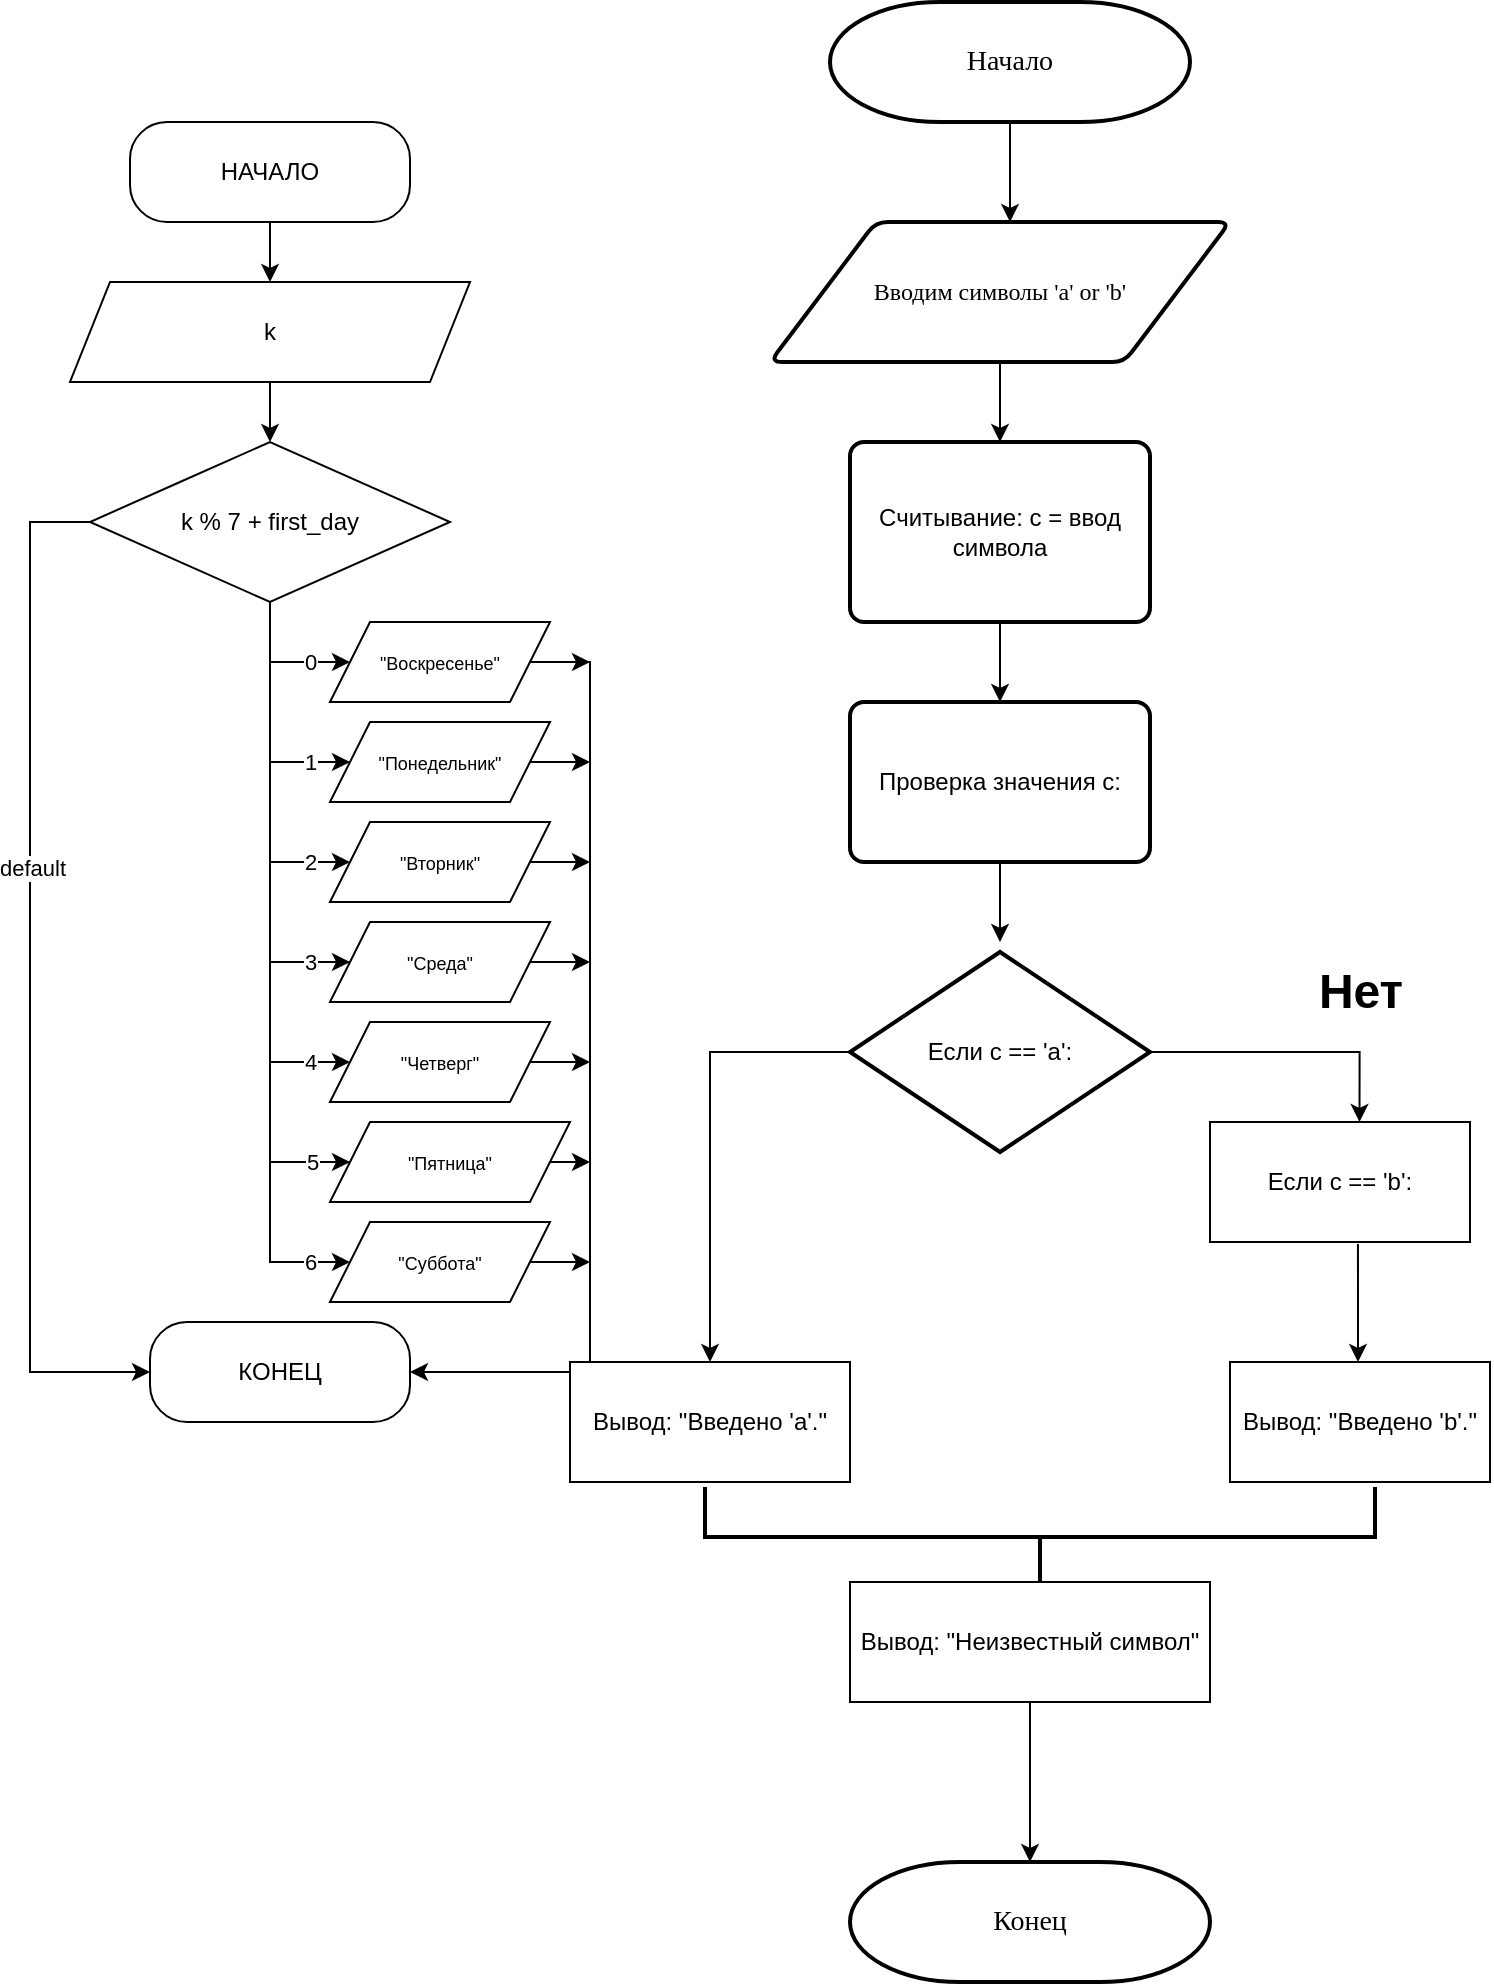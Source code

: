 <mxfile version="24.8.3">
  <diagram name="Страница — 1" id="rMYFsLWV7r7OFdGUvmJx">
    <mxGraphModel dx="1434" dy="767" grid="1" gridSize="10" guides="1" tooltips="1" connect="1" arrows="1" fold="1" page="1" pageScale="1" pageWidth="827" pageHeight="1169" math="0" shadow="0">
      <root>
        <mxCell id="0" />
        <mxCell id="1" parent="0" />
        <mxCell id="znVKHPqZ5MHBt2ElPOe2-1" value="" style="edgeStyle=orthogonalEdgeStyle;rounded=0;orthogonalLoop=1;jettySize=auto;html=1;" edge="1" parent="1" source="znVKHPqZ5MHBt2ElPOe2-2" target="znVKHPqZ5MHBt2ElPOe2-4">
          <mxGeometry relative="1" as="geometry" />
        </mxCell>
        <mxCell id="znVKHPqZ5MHBt2ElPOe2-2" value="НАЧАЛО" style="rounded=1;whiteSpace=wrap;html=1;arcSize=37;" vertex="1" parent="1">
          <mxGeometry x="680" y="210" width="140" height="50" as="geometry" />
        </mxCell>
        <mxCell id="znVKHPqZ5MHBt2ElPOe2-3" value="" style="edgeStyle=orthogonalEdgeStyle;rounded=0;orthogonalLoop=1;jettySize=auto;html=1;" edge="1" parent="1" source="znVKHPqZ5MHBt2ElPOe2-4" target="znVKHPqZ5MHBt2ElPOe2-19">
          <mxGeometry relative="1" as="geometry" />
        </mxCell>
        <mxCell id="znVKHPqZ5MHBt2ElPOe2-4" value="k" style="shape=parallelogram;perimeter=parallelogramPerimeter;whiteSpace=wrap;html=1;fixedSize=1;rounded=1;arcSize=0;" vertex="1" parent="1">
          <mxGeometry x="650" y="290" width="200" height="50" as="geometry" />
        </mxCell>
        <mxCell id="znVKHPqZ5MHBt2ElPOe2-5" style="edgeStyle=orthogonalEdgeStyle;rounded=0;orthogonalLoop=1;jettySize=auto;html=1;entryX=0;entryY=0.5;entryDx=0;entryDy=0;" edge="1" parent="1" source="znVKHPqZ5MHBt2ElPOe2-19" target="znVKHPqZ5MHBt2ElPOe2-22">
          <mxGeometry relative="1" as="geometry">
            <mxPoint x="790" y="480.0" as="targetPoint" />
            <Array as="points">
              <mxPoint x="750" y="480" />
            </Array>
          </mxGeometry>
        </mxCell>
        <mxCell id="znVKHPqZ5MHBt2ElPOe2-6" value="0" style="edgeLabel;html=1;align=center;verticalAlign=middle;resizable=0;points=[];" vertex="1" connectable="0" parent="znVKHPqZ5MHBt2ElPOe2-5">
          <mxGeometry x="0.112" y="-2" relative="1" as="geometry">
            <mxPoint x="11" y="-2" as="offset" />
          </mxGeometry>
        </mxCell>
        <mxCell id="znVKHPqZ5MHBt2ElPOe2-7" style="edgeStyle=orthogonalEdgeStyle;rounded=0;orthogonalLoop=1;jettySize=auto;html=1;entryX=0;entryY=0.5;entryDx=0;entryDy=0;" edge="1" parent="1" source="znVKHPqZ5MHBt2ElPOe2-19" target="znVKHPqZ5MHBt2ElPOe2-24">
          <mxGeometry relative="1" as="geometry">
            <mxPoint x="790" y="530" as="targetPoint" />
            <Array as="points">
              <mxPoint x="750" y="530" />
            </Array>
          </mxGeometry>
        </mxCell>
        <mxCell id="znVKHPqZ5MHBt2ElPOe2-8" value="1" style="edgeLabel;html=1;align=center;verticalAlign=middle;resizable=0;points=[];" vertex="1" connectable="0" parent="znVKHPqZ5MHBt2ElPOe2-7">
          <mxGeometry x="0.499" y="-1" relative="1" as="geometry">
            <mxPoint x="10" y="-1" as="offset" />
          </mxGeometry>
        </mxCell>
        <mxCell id="znVKHPqZ5MHBt2ElPOe2-9" style="edgeStyle=orthogonalEdgeStyle;rounded=0;orthogonalLoop=1;jettySize=auto;html=1;entryX=0;entryY=0.5;entryDx=0;entryDy=0;" edge="1" parent="1" source="znVKHPqZ5MHBt2ElPOe2-19" target="znVKHPqZ5MHBt2ElPOe2-26">
          <mxGeometry relative="1" as="geometry">
            <mxPoint x="790" y="580" as="targetPoint" />
            <Array as="points">
              <mxPoint x="750" y="580" />
            </Array>
          </mxGeometry>
        </mxCell>
        <mxCell id="znVKHPqZ5MHBt2ElPOe2-10" value="2" style="edgeLabel;html=1;align=center;verticalAlign=middle;resizable=0;points=[];" vertex="1" connectable="0" parent="znVKHPqZ5MHBt2ElPOe2-9">
          <mxGeometry x="0.666" relative="1" as="geometry">
            <mxPoint x="8" as="offset" />
          </mxGeometry>
        </mxCell>
        <mxCell id="znVKHPqZ5MHBt2ElPOe2-11" style="edgeStyle=orthogonalEdgeStyle;rounded=0;orthogonalLoop=1;jettySize=auto;html=1;entryX=0;entryY=0.5;entryDx=0;entryDy=0;" edge="1" parent="1" source="znVKHPqZ5MHBt2ElPOe2-19" target="znVKHPqZ5MHBt2ElPOe2-28">
          <mxGeometry relative="1" as="geometry">
            <mxPoint x="790" y="630" as="targetPoint" />
            <Array as="points">
              <mxPoint x="750" y="630" />
            </Array>
          </mxGeometry>
        </mxCell>
        <mxCell id="znVKHPqZ5MHBt2ElPOe2-12" value="3" style="edgeLabel;html=1;align=center;verticalAlign=middle;resizable=0;points=[];" vertex="1" connectable="0" parent="znVKHPqZ5MHBt2ElPOe2-11">
          <mxGeometry x="0.737" relative="1" as="geometry">
            <mxPoint x="9" as="offset" />
          </mxGeometry>
        </mxCell>
        <mxCell id="znVKHPqZ5MHBt2ElPOe2-13" style="edgeStyle=orthogonalEdgeStyle;rounded=0;orthogonalLoop=1;jettySize=auto;html=1;entryX=0;entryY=0.5;entryDx=0;entryDy=0;" edge="1" parent="1" source="znVKHPqZ5MHBt2ElPOe2-19" target="znVKHPqZ5MHBt2ElPOe2-30">
          <mxGeometry relative="1" as="geometry">
            <mxPoint x="790" y="680" as="targetPoint" />
            <Array as="points">
              <mxPoint x="750" y="680" />
            </Array>
          </mxGeometry>
        </mxCell>
        <mxCell id="znVKHPqZ5MHBt2ElPOe2-14" value="4" style="edgeLabel;html=1;align=center;verticalAlign=middle;resizable=0;points=[];" vertex="1" connectable="0" parent="znVKHPqZ5MHBt2ElPOe2-13">
          <mxGeometry x="0.784" y="1" relative="1" as="geometry">
            <mxPoint x="9" y="1" as="offset" />
          </mxGeometry>
        </mxCell>
        <mxCell id="znVKHPqZ5MHBt2ElPOe2-15" style="edgeStyle=orthogonalEdgeStyle;rounded=0;orthogonalLoop=1;jettySize=auto;html=1;entryX=0;entryY=0.5;entryDx=0;entryDy=0;" edge="1" parent="1" source="znVKHPqZ5MHBt2ElPOe2-19" target="znVKHPqZ5MHBt2ElPOe2-32">
          <mxGeometry relative="1" as="geometry">
            <mxPoint x="790" y="730" as="targetPoint" />
            <Array as="points">
              <mxPoint x="750" y="730" />
            </Array>
          </mxGeometry>
        </mxCell>
        <mxCell id="znVKHPqZ5MHBt2ElPOe2-16" value="5" style="edgeLabel;html=1;align=center;verticalAlign=middle;resizable=0;points=[];" vertex="1" connectable="0" parent="znVKHPqZ5MHBt2ElPOe2-15">
          <mxGeometry x="0.821" relative="1" as="geometry">
            <mxPoint x="9" as="offset" />
          </mxGeometry>
        </mxCell>
        <mxCell id="znVKHPqZ5MHBt2ElPOe2-17" style="edgeStyle=orthogonalEdgeStyle;rounded=0;orthogonalLoop=1;jettySize=auto;html=1;entryX=0;entryY=0.5;entryDx=0;entryDy=0;" edge="1" parent="1" source="znVKHPqZ5MHBt2ElPOe2-19" target="znVKHPqZ5MHBt2ElPOe2-34">
          <mxGeometry relative="1" as="geometry">
            <mxPoint x="790" y="780" as="targetPoint" />
            <Array as="points">
              <mxPoint x="750" y="780" />
            </Array>
          </mxGeometry>
        </mxCell>
        <mxCell id="znVKHPqZ5MHBt2ElPOe2-18" value="6" style="edgeLabel;html=1;align=center;verticalAlign=middle;resizable=0;points=[];" vertex="1" connectable="0" parent="znVKHPqZ5MHBt2ElPOe2-17">
          <mxGeometry x="0.842" y="1" relative="1" as="geometry">
            <mxPoint x="9" y="1" as="offset" />
          </mxGeometry>
        </mxCell>
        <mxCell id="znVKHPqZ5MHBt2ElPOe2-19" value="k % 7 + first_day" style="rhombus;whiteSpace=wrap;html=1;rounded=1;arcSize=0;" vertex="1" parent="1">
          <mxGeometry x="660" y="370" width="180" height="80" as="geometry" />
        </mxCell>
        <mxCell id="znVKHPqZ5MHBt2ElPOe2-20" style="edgeStyle=orthogonalEdgeStyle;rounded=0;orthogonalLoop=1;jettySize=auto;html=1;exitX=1;exitY=0.5;exitDx=0;exitDy=0;entryX=1;entryY=0.5;entryDx=0;entryDy=0;" edge="1" parent="1" source="znVKHPqZ5MHBt2ElPOe2-22" target="znVKHPqZ5MHBt2ElPOe2-37">
          <mxGeometry relative="1" as="geometry">
            <mxPoint x="910" y="840" as="targetPoint" />
            <Array as="points">
              <mxPoint x="910" y="480" />
              <mxPoint x="910" y="835" />
            </Array>
          </mxGeometry>
        </mxCell>
        <mxCell id="znVKHPqZ5MHBt2ElPOe2-21" style="edgeStyle=orthogonalEdgeStyle;rounded=0;orthogonalLoop=1;jettySize=auto;html=1;" edge="1" parent="1" source="znVKHPqZ5MHBt2ElPOe2-22">
          <mxGeometry relative="1" as="geometry">
            <mxPoint x="910" y="480" as="targetPoint" />
            <Array as="points">
              <mxPoint x="890" y="480" />
            </Array>
          </mxGeometry>
        </mxCell>
        <mxCell id="znVKHPqZ5MHBt2ElPOe2-22" value="&lt;font style=&quot;font-size: 9px;&quot;&gt;&quot;Воскресенье&quot;&lt;/font&gt;" style="shape=parallelogram;perimeter=parallelogramPerimeter;whiteSpace=wrap;html=1;fixedSize=1;" vertex="1" parent="1">
          <mxGeometry x="780" y="460" width="110" height="40" as="geometry" />
        </mxCell>
        <mxCell id="znVKHPqZ5MHBt2ElPOe2-23" style="edgeStyle=orthogonalEdgeStyle;rounded=0;orthogonalLoop=1;jettySize=auto;html=1;" edge="1" parent="1" source="znVKHPqZ5MHBt2ElPOe2-24">
          <mxGeometry relative="1" as="geometry">
            <mxPoint x="910" y="530" as="targetPoint" />
          </mxGeometry>
        </mxCell>
        <mxCell id="znVKHPqZ5MHBt2ElPOe2-24" value="&lt;font style=&quot;font-size: 9px;&quot;&gt;&quot;Понедельник&quot;&lt;/font&gt;" style="shape=parallelogram;perimeter=parallelogramPerimeter;whiteSpace=wrap;html=1;fixedSize=1;" vertex="1" parent="1">
          <mxGeometry x="780" y="510" width="110" height="40" as="geometry" />
        </mxCell>
        <mxCell id="znVKHPqZ5MHBt2ElPOe2-25" style="edgeStyle=orthogonalEdgeStyle;rounded=0;orthogonalLoop=1;jettySize=auto;html=1;exitX=1;exitY=0.5;exitDx=0;exitDy=0;" edge="1" parent="1" source="znVKHPqZ5MHBt2ElPOe2-26">
          <mxGeometry relative="1" as="geometry">
            <mxPoint x="910" y="580" as="targetPoint" />
          </mxGeometry>
        </mxCell>
        <mxCell id="znVKHPqZ5MHBt2ElPOe2-26" value="&lt;font style=&quot;font-size: 9px;&quot;&gt;&quot;Вторник&quot;&lt;/font&gt;" style="shape=parallelogram;perimeter=parallelogramPerimeter;whiteSpace=wrap;html=1;fixedSize=1;" vertex="1" parent="1">
          <mxGeometry x="780" y="560" width="110" height="40" as="geometry" />
        </mxCell>
        <mxCell id="znVKHPqZ5MHBt2ElPOe2-27" style="edgeStyle=orthogonalEdgeStyle;rounded=0;orthogonalLoop=1;jettySize=auto;html=1;" edge="1" parent="1" source="znVKHPqZ5MHBt2ElPOe2-28">
          <mxGeometry relative="1" as="geometry">
            <mxPoint x="910" y="630" as="targetPoint" />
          </mxGeometry>
        </mxCell>
        <mxCell id="znVKHPqZ5MHBt2ElPOe2-28" value="&lt;font style=&quot;font-size: 9px;&quot;&gt;&quot;Среда&quot;&lt;/font&gt;" style="shape=parallelogram;perimeter=parallelogramPerimeter;whiteSpace=wrap;html=1;fixedSize=1;" vertex="1" parent="1">
          <mxGeometry x="780" y="610" width="110" height="40" as="geometry" />
        </mxCell>
        <mxCell id="znVKHPqZ5MHBt2ElPOe2-29" style="edgeStyle=orthogonalEdgeStyle;rounded=0;orthogonalLoop=1;jettySize=auto;html=1;" edge="1" parent="1" source="znVKHPqZ5MHBt2ElPOe2-30">
          <mxGeometry relative="1" as="geometry">
            <mxPoint x="910" y="680" as="targetPoint" />
          </mxGeometry>
        </mxCell>
        <mxCell id="znVKHPqZ5MHBt2ElPOe2-30" value="&lt;font style=&quot;font-size: 9px;&quot;&gt;&quot;Четверг&quot;&lt;/font&gt;" style="shape=parallelogram;perimeter=parallelogramPerimeter;whiteSpace=wrap;html=1;fixedSize=1;" vertex="1" parent="1">
          <mxGeometry x="780" y="660" width="110" height="40" as="geometry" />
        </mxCell>
        <mxCell id="znVKHPqZ5MHBt2ElPOe2-31" style="edgeStyle=orthogonalEdgeStyle;rounded=0;orthogonalLoop=1;jettySize=auto;html=1;" edge="1" parent="1" source="znVKHPqZ5MHBt2ElPOe2-32">
          <mxGeometry relative="1" as="geometry">
            <mxPoint x="910" y="730" as="targetPoint" />
            <Array as="points">
              <mxPoint x="890" y="730" />
            </Array>
          </mxGeometry>
        </mxCell>
        <mxCell id="znVKHPqZ5MHBt2ElPOe2-32" value="&lt;font style=&quot;font-size: 9px;&quot;&gt;&quot;Пятница&quot;&lt;/font&gt;" style="shape=parallelogram;perimeter=parallelogramPerimeter;whiteSpace=wrap;html=1;fixedSize=1;" vertex="1" parent="1">
          <mxGeometry x="780" y="710" width="120" height="40" as="geometry" />
        </mxCell>
        <mxCell id="znVKHPqZ5MHBt2ElPOe2-33" style="edgeStyle=orthogonalEdgeStyle;rounded=0;orthogonalLoop=1;jettySize=auto;html=1;" edge="1" parent="1" source="znVKHPqZ5MHBt2ElPOe2-34">
          <mxGeometry relative="1" as="geometry">
            <mxPoint x="910" y="780" as="targetPoint" />
            <Array as="points">
              <mxPoint x="890" y="780" />
            </Array>
          </mxGeometry>
        </mxCell>
        <mxCell id="znVKHPqZ5MHBt2ElPOe2-34" value="&lt;font style=&quot;font-size: 9px;&quot;&gt;&quot;Суббота&quot;&lt;/font&gt;" style="shape=parallelogram;perimeter=parallelogramPerimeter;whiteSpace=wrap;html=1;fixedSize=1;" vertex="1" parent="1">
          <mxGeometry x="780" y="760" width="110" height="40" as="geometry" />
        </mxCell>
        <mxCell id="znVKHPqZ5MHBt2ElPOe2-35" value="" style="edgeStyle=orthogonalEdgeStyle;rounded=0;orthogonalLoop=1;jettySize=auto;html=1;entryX=0;entryY=0.5;entryDx=0;entryDy=0;" edge="1" parent="1" target="znVKHPqZ5MHBt2ElPOe2-37">
          <mxGeometry relative="1" as="geometry">
            <mxPoint x="790" y="830" as="targetPoint" />
            <mxPoint x="660" y="410" as="sourcePoint" />
            <Array as="points">
              <mxPoint x="630" y="410" />
              <mxPoint x="630" y="835" />
            </Array>
          </mxGeometry>
        </mxCell>
        <mxCell id="znVKHPqZ5MHBt2ElPOe2-36" value="default" style="edgeLabel;html=1;align=center;verticalAlign=middle;resizable=0;points=[];" vertex="1" connectable="0" parent="znVKHPqZ5MHBt2ElPOe2-35">
          <mxGeometry x="-0.212" y="1" relative="1" as="geometry">
            <mxPoint as="offset" />
          </mxGeometry>
        </mxCell>
        <mxCell id="znVKHPqZ5MHBt2ElPOe2-37" value="КОНЕЦ" style="rounded=1;whiteSpace=wrap;html=1;arcSize=37;" vertex="1" parent="1">
          <mxGeometry x="690" y="810" width="130" height="50" as="geometry" />
        </mxCell>
        <mxCell id="znVKHPqZ5MHBt2ElPOe2-38" style="edgeStyle=orthogonalEdgeStyle;rounded=0;orthogonalLoop=1;jettySize=auto;html=1;" edge="1" parent="1" source="znVKHPqZ5MHBt2ElPOe2-39">
          <mxGeometry relative="1" as="geometry">
            <mxPoint x="1120" y="260" as="targetPoint" />
          </mxGeometry>
        </mxCell>
        <mxCell id="znVKHPqZ5MHBt2ElPOe2-39" value="&lt;font style=&quot;font-size: 14px;&quot;&gt;Начало&lt;/font&gt;" style="strokeWidth=2;html=1;shape=mxgraph.flowchart.terminator;whiteSpace=wrap;fontFamily=Times New Roman;" vertex="1" parent="1">
          <mxGeometry x="1030" y="150" width="180" height="60" as="geometry" />
        </mxCell>
        <mxCell id="znVKHPqZ5MHBt2ElPOe2-40" style="edgeStyle=orthogonalEdgeStyle;rounded=0;orthogonalLoop=1;jettySize=auto;html=1;" edge="1" parent="1" source="znVKHPqZ5MHBt2ElPOe2-41">
          <mxGeometry relative="1" as="geometry">
            <mxPoint x="1115" y="370" as="targetPoint" />
          </mxGeometry>
        </mxCell>
        <mxCell id="znVKHPqZ5MHBt2ElPOe2-41" value="Вводим символы &#39;a&#39; or &#39;b&#39;" style="shape=parallelogram;html=1;strokeWidth=2;perimeter=parallelogramPerimeter;whiteSpace=wrap;rounded=1;arcSize=12;size=0.23;fontFamily=Times New Roman;" vertex="1" parent="1">
          <mxGeometry x="1000" y="260" width="230" height="70" as="geometry" />
        </mxCell>
        <mxCell id="znVKHPqZ5MHBt2ElPOe2-42" style="edgeStyle=orthogonalEdgeStyle;rounded=0;orthogonalLoop=1;jettySize=auto;html=1;" edge="1" parent="1" source="znVKHPqZ5MHBt2ElPOe2-43" target="znVKHPqZ5MHBt2ElPOe2-45">
          <mxGeometry relative="1" as="geometry" />
        </mxCell>
        <mxCell id="znVKHPqZ5MHBt2ElPOe2-43" value="Считывание: c = ввод символа" style="rounded=1;whiteSpace=wrap;html=1;absoluteArcSize=1;arcSize=14;strokeWidth=2;" vertex="1" parent="1">
          <mxGeometry x="1040" y="370" width="150" height="90" as="geometry" />
        </mxCell>
        <mxCell id="znVKHPqZ5MHBt2ElPOe2-44" style="edgeStyle=orthogonalEdgeStyle;rounded=0;orthogonalLoop=1;jettySize=auto;html=1;" edge="1" parent="1" source="znVKHPqZ5MHBt2ElPOe2-45">
          <mxGeometry relative="1" as="geometry">
            <mxPoint x="1115" y="620" as="targetPoint" />
          </mxGeometry>
        </mxCell>
        <mxCell id="znVKHPqZ5MHBt2ElPOe2-45" value="Проверка значения c:" style="rounded=1;whiteSpace=wrap;html=1;absoluteArcSize=1;arcSize=14;strokeWidth=2;" vertex="1" parent="1">
          <mxGeometry x="1040" y="500" width="150" height="80" as="geometry" />
        </mxCell>
        <mxCell id="znVKHPqZ5MHBt2ElPOe2-46" style="edgeStyle=orthogonalEdgeStyle;rounded=0;orthogonalLoop=1;jettySize=auto;html=1;entryX=0.575;entryY=0;entryDx=0;entryDy=0;entryPerimeter=0;" edge="1" parent="1" source="znVKHPqZ5MHBt2ElPOe2-48" target="znVKHPqZ5MHBt2ElPOe2-51">
          <mxGeometry relative="1" as="geometry">
            <mxPoint x="1290" y="675" as="targetPoint" />
          </mxGeometry>
        </mxCell>
        <mxCell id="znVKHPqZ5MHBt2ElPOe2-47" style="edgeStyle=orthogonalEdgeStyle;rounded=0;orthogonalLoop=1;jettySize=auto;html=1;entryX=0.5;entryY=0;entryDx=0;entryDy=0;" edge="1" parent="1" source="znVKHPqZ5MHBt2ElPOe2-48" target="znVKHPqZ5MHBt2ElPOe2-49">
          <mxGeometry relative="1" as="geometry">
            <mxPoint x="940" y="675" as="targetPoint" />
            <Array as="points">
              <mxPoint x="970" y="675" />
            </Array>
          </mxGeometry>
        </mxCell>
        <mxCell id="znVKHPqZ5MHBt2ElPOe2-48" value="Если c == &#39;a&#39;:" style="strokeWidth=2;html=1;shape=mxgraph.flowchart.decision;whiteSpace=wrap;" vertex="1" parent="1">
          <mxGeometry x="1040" y="625" width="150" height="100" as="geometry" />
        </mxCell>
        <mxCell id="znVKHPqZ5MHBt2ElPOe2-49" value="Вывод: &quot;Введено &#39;a&#39;.&quot;" style="rounded=0;whiteSpace=wrap;html=1;" vertex="1" parent="1">
          <mxGeometry x="900" y="830" width="140" height="60" as="geometry" />
        </mxCell>
        <mxCell id="znVKHPqZ5MHBt2ElPOe2-50" style="edgeStyle=orthogonalEdgeStyle;rounded=0;orthogonalLoop=1;jettySize=auto;html=1;exitX=0.569;exitY=1.017;exitDx=0;exitDy=0;exitPerimeter=0;" edge="1" parent="1" source="znVKHPqZ5MHBt2ElPOe2-51">
          <mxGeometry relative="1" as="geometry">
            <mxPoint x="1294" y="830" as="targetPoint" />
          </mxGeometry>
        </mxCell>
        <mxCell id="znVKHPqZ5MHBt2ElPOe2-51" value="Если c == &#39;b&#39;:" style="rounded=0;whiteSpace=wrap;html=1;" vertex="1" parent="1">
          <mxGeometry x="1220" y="710" width="130" height="60" as="geometry" />
        </mxCell>
        <mxCell id="znVKHPqZ5MHBt2ElPOe2-52" value="Вывод: &quot;Введено &#39;b&#39;.&quot;" style="rounded=0;whiteSpace=wrap;html=1;" vertex="1" parent="1">
          <mxGeometry x="1230" y="830" width="130" height="60" as="geometry" />
        </mxCell>
        <mxCell id="znVKHPqZ5MHBt2ElPOe2-53" value="" style="strokeWidth=2;html=1;shape=mxgraph.flowchart.annotation_2;align=left;labelPosition=right;pointerEvents=1;rotation=-90;" vertex="1" parent="1">
          <mxGeometry x="1110" y="750" width="50" height="335" as="geometry" />
        </mxCell>
        <mxCell id="znVKHPqZ5MHBt2ElPOe2-54" style="edgeStyle=orthogonalEdgeStyle;rounded=0;orthogonalLoop=1;jettySize=auto;html=1;" edge="1" parent="1" source="znVKHPqZ5MHBt2ElPOe2-55">
          <mxGeometry relative="1" as="geometry">
            <mxPoint x="1130" y="1080" as="targetPoint" />
          </mxGeometry>
        </mxCell>
        <mxCell id="znVKHPqZ5MHBt2ElPOe2-55" value="Вывод: &quot;Неизвестный символ&quot;" style="rounded=0;whiteSpace=wrap;html=1;" vertex="1" parent="1">
          <mxGeometry x="1040" y="940" width="180" height="60" as="geometry" />
        </mxCell>
        <mxCell id="znVKHPqZ5MHBt2ElPOe2-56" value="&lt;font style=&quot;font-size: 14px;&quot;&gt;Конец&lt;/font&gt;" style="strokeWidth=2;html=1;shape=mxgraph.flowchart.terminator;whiteSpace=wrap;fontFamily=Times New Roman;" vertex="1" parent="1">
          <mxGeometry x="1040" y="1080" width="180" height="60" as="geometry" />
        </mxCell>
        <mxCell id="znVKHPqZ5MHBt2ElPOe2-57" value="Нет" style="text;strokeColor=none;fillColor=none;html=1;fontSize=24;fontStyle=1;verticalAlign=middle;align=center;" vertex="1" parent="1">
          <mxGeometry x="1270" y="625" width="50" height="40" as="geometry" />
        </mxCell>
      </root>
    </mxGraphModel>
  </diagram>
</mxfile>
